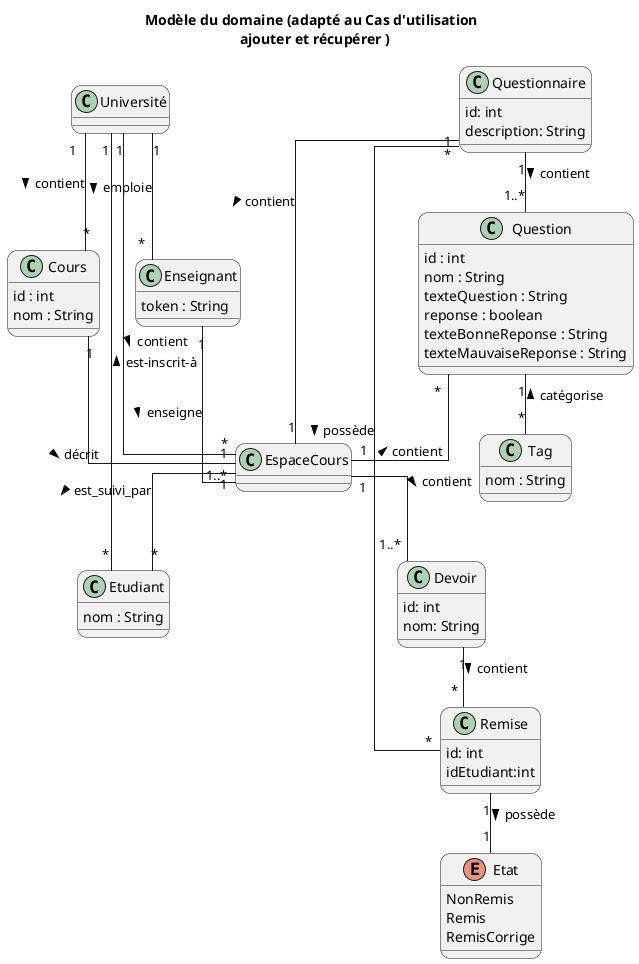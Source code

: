 @startuml MDD
skinparam defaultfontname Verdana
skinparam RoundCorner 20
skinparam linetype ortho

title Modèle du domaine (adapté au Cas d'utilisation \n ajouter et récupérer )

class Cours {
    id : int
    nom : String
}


class Enseignant {
    token : String
}

class Etudiant {
    nom : String
}

class Tag{
    nom : String
}
class Devoir{
    id: int
    nom: String
}

class Remise{
    id: int
    idEtudiant:int
}

enum Etat{
    NonRemis
    Remis
    RemisCorrige
}

class Question{
    id : int
    nom : String
    texteQuestion : String
    reponse : boolean
    texteBonneReponse : String
    texteMauvaiseReponse : String
}

class Questionnaire{
    id: int
    description: String
}

class EspaceCours{
}
Devoir "1"--"*" Remise : contient >
Remise"1"--"1" Etat : possède >
EspaceCours "1"--"1..*" Devoir: contient >
Enseignant "1"--"1..*" EspaceCours : enseigne >
Université "1"--"*" Enseignant : emploie >
Cours "1"-- "1" EspaceCours : décrit >
Université "1"--"*" Cours : contient >
EspaceCours "1"-- "*"Etudiant : est_suivi_par >
Question "1" -- "*"Tag : < catégorise
Questionnaire "1"--"1..*" Question : contient >
Questionnaire"1"--"*" Remise : possède >
Université "1"--"*" EspaceCours : contient >
Université "1"--"*" Etudiant : est-inscrit-à <
Question "*"--"1" EspaceCours : contient <
Questionnaire "*"--"1" EspaceCours : contient >
@enduml